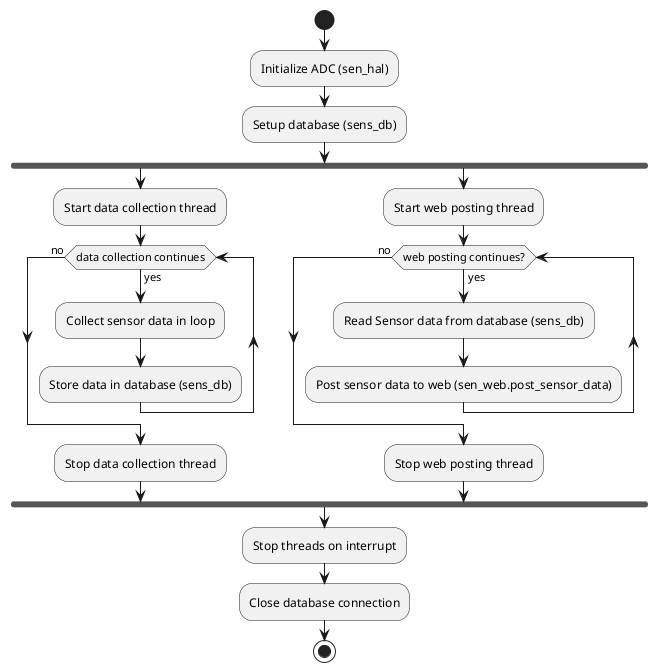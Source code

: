 @startuml
start

:Initialize ADC (sen_hal);
:Setup database (sens_db);

fork
  :Start data collection thread;
  while (data collection continues) is (yes)
    :Collect sensor data in loop;
    :Store data in database (sens_db);
  endwhile (no)
  :Stop data collection thread;
fork again
  :Start web posting thread;
  while (web posting continues?) is (yes)
    :Read Sensor data from database (sens_db);
    :Post sensor data to web (sen_web.post_sensor_data);
   endwhile (no)
  :Stop web posting thread;
end fork

:Stop threads on interrupt;
:Close database connection;

stop
@enduml